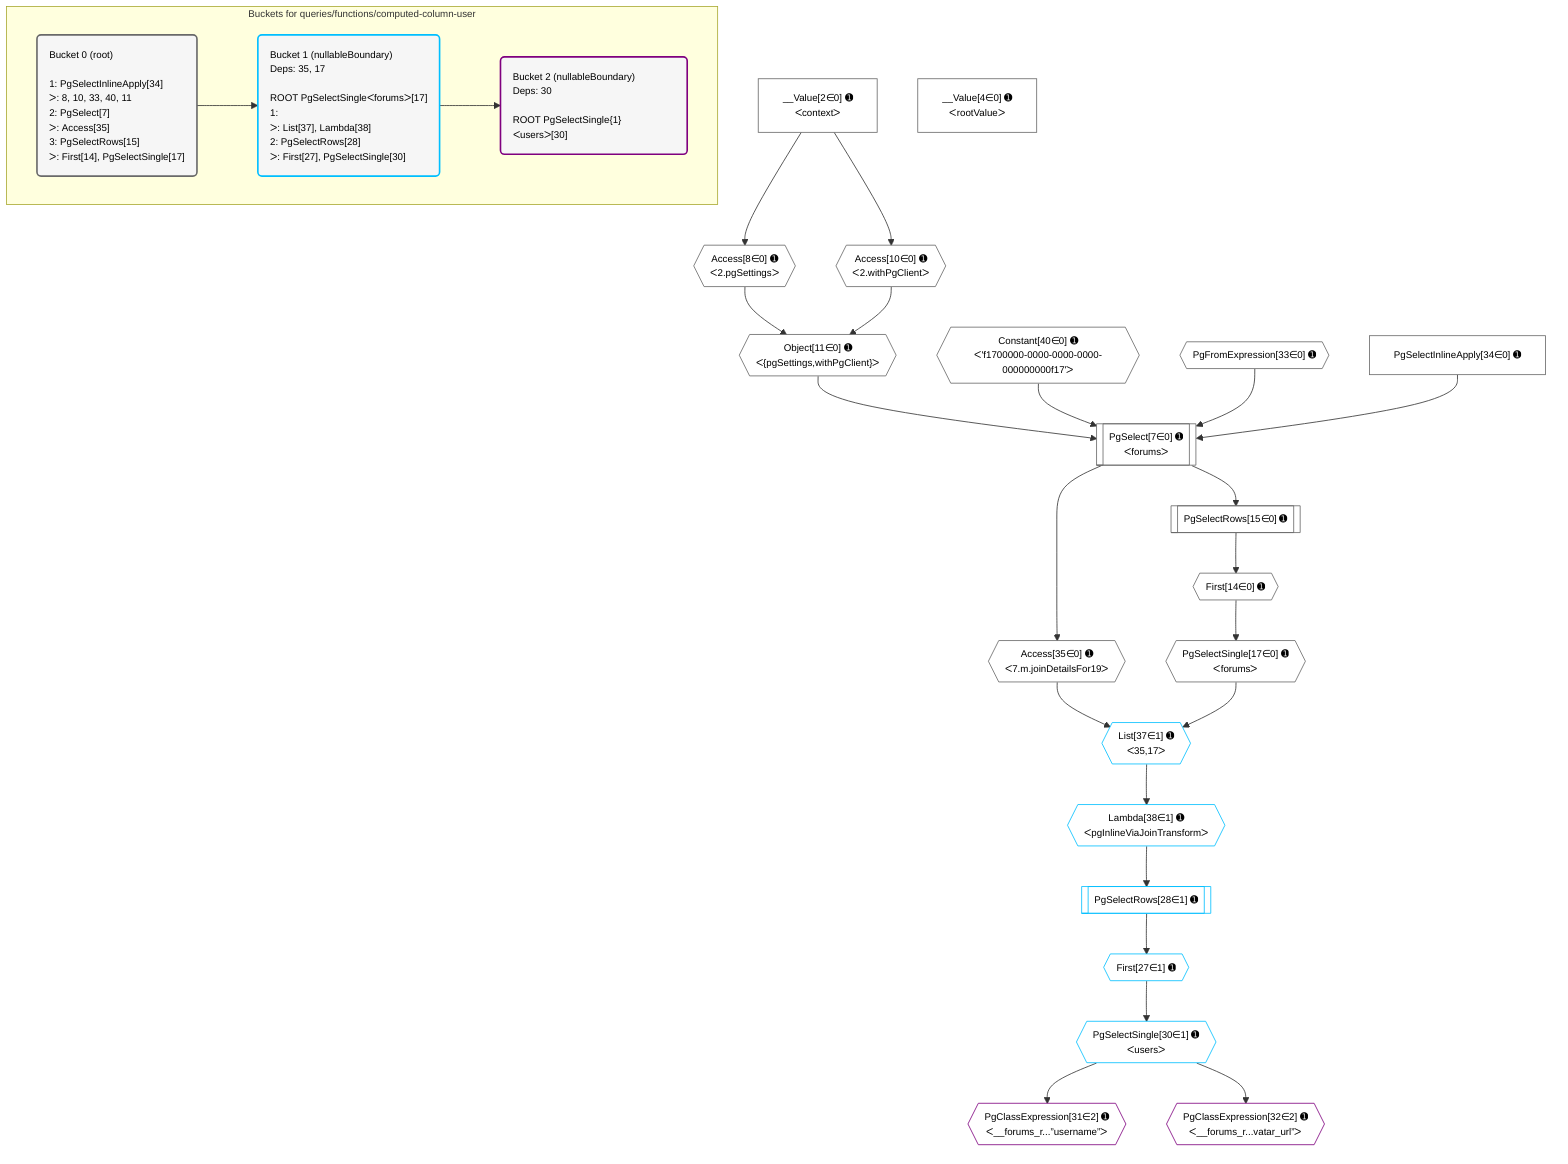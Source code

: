 %%{init: {'themeVariables': { 'fontSize': '12px'}}}%%
graph TD
    classDef path fill:#eee,stroke:#000,color:#000
    classDef plan fill:#fff,stroke-width:1px,color:#000
    classDef itemplan fill:#fff,stroke-width:2px,color:#000
    classDef unbatchedplan fill:#dff,stroke-width:1px,color:#000
    classDef sideeffectplan fill:#fcc,stroke-width:2px,color:#000
    classDef bucket fill:#f6f6f6,color:#000,stroke-width:2px,text-align:left

    subgraph "Buckets for queries/functions/computed-column-user"
    Bucket0("Bucket 0 (root)<br /><br />1: PgSelectInlineApply[34]<br />ᐳ: 8, 10, 33, 40, 11<br />2: PgSelect[7]<br />ᐳ: Access[35]<br />3: PgSelectRows[15]<br />ᐳ: First[14], PgSelectSingle[17]"):::bucket
    Bucket1("Bucket 1 (nullableBoundary)<br />Deps: 35, 17<br /><br />ROOT PgSelectSingleᐸforumsᐳ[17]<br />1: <br />ᐳ: List[37], Lambda[38]<br />2: PgSelectRows[28]<br />ᐳ: First[27], PgSelectSingle[30]"):::bucket
    Bucket2("Bucket 2 (nullableBoundary)<br />Deps: 30<br /><br />ROOT PgSelectSingle{1}ᐸusersᐳ[30]"):::bucket
    end
    Bucket0 --> Bucket1
    Bucket1 --> Bucket2

    %% plan dependencies
    PgSelect7[["PgSelect[7∈0] ➊<br />ᐸforumsᐳ"]]:::plan
    Object11{{"Object[11∈0] ➊<br />ᐸ{pgSettings,withPgClient}ᐳ"}}:::plan
    Constant40{{"Constant[40∈0] ➊<br />ᐸ'f1700000-0000-0000-0000-000000000f17'ᐳ"}}:::plan
    PgFromExpression33{{"PgFromExpression[33∈0] ➊"}}:::plan
    PgSelectInlineApply34["PgSelectInlineApply[34∈0] ➊"]:::plan
    Object11 & Constant40 & PgFromExpression33 & PgSelectInlineApply34 --> PgSelect7
    Access8{{"Access[8∈0] ➊<br />ᐸ2.pgSettingsᐳ"}}:::plan
    Access10{{"Access[10∈0] ➊<br />ᐸ2.withPgClientᐳ"}}:::plan
    Access8 & Access10 --> Object11
    __Value2["__Value[2∈0] ➊<br />ᐸcontextᐳ"]:::plan
    __Value2 --> Access8
    __Value2 --> Access10
    First14{{"First[14∈0] ➊"}}:::plan
    PgSelectRows15[["PgSelectRows[15∈0] ➊"]]:::plan
    PgSelectRows15 --> First14
    PgSelect7 --> PgSelectRows15
    PgSelectSingle17{{"PgSelectSingle[17∈0] ➊<br />ᐸforumsᐳ"}}:::plan
    First14 --> PgSelectSingle17
    Access35{{"Access[35∈0] ➊<br />ᐸ7.m.joinDetailsFor19ᐳ"}}:::plan
    PgSelect7 --> Access35
    __Value4["__Value[4∈0] ➊<br />ᐸrootValueᐳ"]:::plan
    List37{{"List[37∈1] ➊<br />ᐸ35,17ᐳ"}}:::plan
    Access35 & PgSelectSingle17 --> List37
    First27{{"First[27∈1] ➊"}}:::plan
    PgSelectRows28[["PgSelectRows[28∈1] ➊"]]:::plan
    PgSelectRows28 --> First27
    Lambda38{{"Lambda[38∈1] ➊<br />ᐸpgInlineViaJoinTransformᐳ"}}:::plan
    Lambda38 --> PgSelectRows28
    PgSelectSingle30{{"PgSelectSingle[30∈1] ➊<br />ᐸusersᐳ"}}:::plan
    First27 --> PgSelectSingle30
    List37 --> Lambda38
    PgClassExpression31{{"PgClassExpression[31∈2] ➊<br />ᐸ__forums_r...”username”ᐳ"}}:::plan
    PgSelectSingle30 --> PgClassExpression31
    PgClassExpression32{{"PgClassExpression[32∈2] ➊<br />ᐸ__forums_r...vatar_url”ᐳ"}}:::plan
    PgSelectSingle30 --> PgClassExpression32

    %% define steps
    classDef bucket0 stroke:#696969
    class Bucket0,__Value2,__Value4,PgSelect7,Access8,Access10,Object11,First14,PgSelectRows15,PgSelectSingle17,PgFromExpression33,PgSelectInlineApply34,Access35,Constant40 bucket0
    classDef bucket1 stroke:#00bfff
    class Bucket1,First27,PgSelectRows28,PgSelectSingle30,List37,Lambda38 bucket1
    classDef bucket2 stroke:#7f007f
    class Bucket2,PgClassExpression31,PgClassExpression32 bucket2